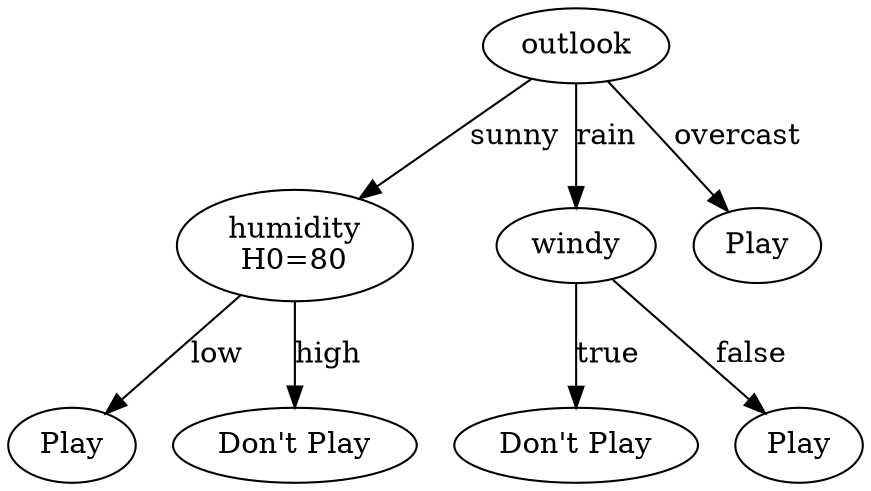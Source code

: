 // C4.5 Tree
digraph {
	node_0 [label=outlook]
	node_1 [label="humidity
H0=80"]
	node_0 -> node_1 [label=sunny]
	node_2 [label=Play]
	node_1 -> node_2 [label=low]
	node_3 [label="Don't Play"]
	node_1 -> node_3 [label=high]
	node_4 [label=windy]
	node_0 -> node_4 [label=rain]
	node_5 [label="Don't Play"]
	node_4 -> node_5 [label=true]
	node_6 [label=Play]
	node_4 -> node_6 [label=false]
	node_7 [label=Play]
	node_0 -> node_7 [label=overcast]
}

